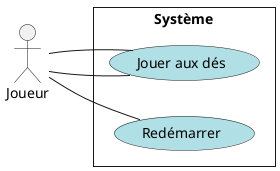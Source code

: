@startuml Diagramme de cas d'utilisation
left to right direction
skinparam style strictuml
skinparam packageStyle rect
skinparam backgroundcolor transparent
skinparam defaultfontname Verdana
actor Joueur as J
rectangle "Système" {
  (Jouer aux dés) as JP #powderblue
  J -- JP
}

rectangle "Système" {
  (Redémarrer) as R #powderblue
  (Jouer aux dés) as JP #powderblue
  J -- JP
  J -- R
}
@enduml
